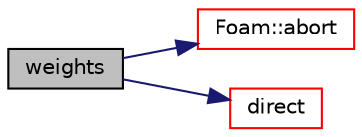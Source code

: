 digraph "weights"
{
  bgcolor="transparent";
  edge [fontname="Helvetica",fontsize="10",labelfontname="Helvetica",labelfontsize="10"];
  node [fontname="Helvetica",fontsize="10",shape=record];
  rankdir="LR";
  Node168 [label="weights",height=0.2,width=0.4,color="black", fillcolor="grey75", style="filled", fontcolor="black"];
  Node168 -> Node169 [color="midnightblue",fontsize="10",style="solid",fontname="Helvetica"];
  Node169 [label="Foam::abort",height=0.2,width=0.4,color="red",URL="$a21851.html#a447107a607d03e417307c203fa5fb44b"];
  Node168 -> Node214 [color="midnightblue",fontsize="10",style="solid",fontname="Helvetica"];
  Node214 [label="direct",height=0.2,width=0.4,color="red",URL="$a23609.html#ae76ee987311e5a64ff3eb5857c82a76a",tooltip="Is the mapping direct. "];
}
